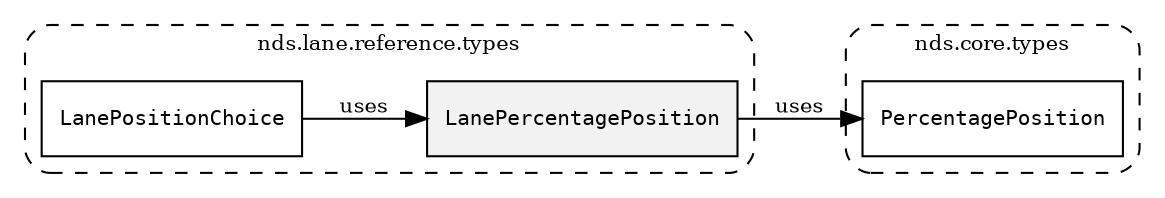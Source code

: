 /**
 * This dot file creates symbol collaboration diagram for LanePercentagePosition.
 */
digraph ZSERIO
{
    node [shape=box, fontsize=10];
    rankdir="LR";
    fontsize=10;
    tooltip="LanePercentagePosition collaboration diagram";

    subgraph "cluster_nds.lane.reference.types"
    {
        style="dashed, rounded";
        label="nds.lane.reference.types";
        tooltip="Package nds.lane.reference.types";
        href="../../../content/packages/nds.lane.reference.types.html#Package-nds-lane-reference-types";
        target="_parent";

        "LanePercentagePosition" [style="filled", fillcolor="#0000000D", target="_parent", label=<<font face="monospace"><table align="center" border="0" cellspacing="0" cellpadding="0"><tr><td href="../../../content/packages/nds.lane.reference.types.html#Subtype-LanePercentagePosition" title="Subtype defined in nds.lane.reference.types">LanePercentagePosition</td></tr></table></font>>];
        "LanePositionChoice" [target="_parent", label=<<font face="monospace"><table align="center" border="0" cellspacing="0" cellpadding="0"><tr><td href="../../../content/packages/nds.lane.reference.types.html#Choice-LanePositionChoice" title="Choice defined in nds.lane.reference.types">LanePositionChoice</td></tr></table></font>>];
    }

    subgraph "cluster_nds.core.types"
    {
        style="dashed, rounded";
        label="nds.core.types";
        tooltip="Package nds.core.types";
        href="../../../content/packages/nds.core.types.html#Package-nds-core-types";
        target="_parent";

        "PercentagePosition" [target="_parent", label=<<font face="monospace"><table align="center" border="0" cellspacing="0" cellpadding="0"><tr><td href="../../../content/packages/nds.core.types.html#Structure-PercentagePosition" title="Structure defined in nds.core.types">PercentagePosition</td></tr></table></font>>];
    }

    "LanePercentagePosition" -> "PercentagePosition" [label="uses", fontsize=10];
    "LanePositionChoice" -> "LanePercentagePosition" [label="uses", fontsize=10];
}
